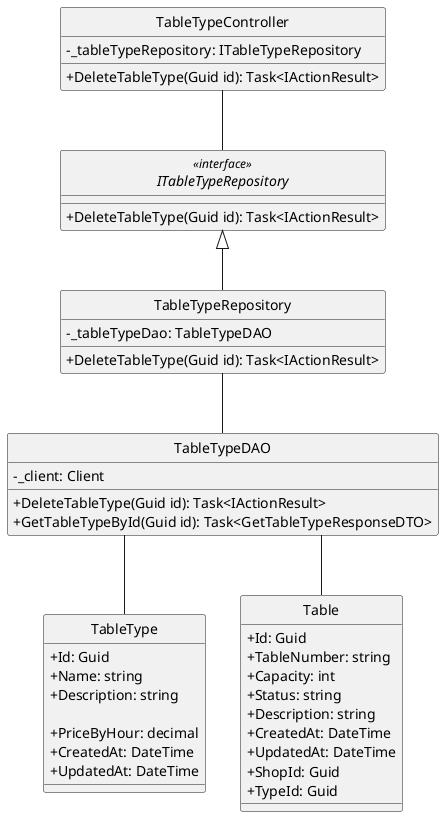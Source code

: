 @startuml
hide circle
skinparam classAttributeIconSize 0

skinparam linetype ortho


class TableTypeController {
    - _tableTypeRepository: ITableTypeRepository
    + DeleteTableType(Guid id): Task<IActionResult> 
}

interface ITableTypeRepository<<interface>> {
    + DeleteTableType(Guid id): Task<IActionResult> 
   }

class TableTypeRepository {
    - _tableTypeDao: TableTypeDAO
    + DeleteTableType(Guid id): Task<IActionResult> 
}

class TableTypeDAO {
    - _client: Client
    + DeleteTableType(Guid id): Task<IActionResult>
    + GetTableTypeById(Guid id): Task<GetTableTypeResponseDTO> 
}
class TableType {
    + Id: Guid
    + Name: string
    + Description: string

    + PriceByHour: decimal
    + CreatedAt: DateTime
    + UpdatedAt: DateTime
}
class Table {
    + Id: Guid
    + TableNumber: string
    + Capacity: int
    + Status: string
    + Description: string
    + CreatedAt: DateTime
    + UpdatedAt: DateTime
    + ShopId: Guid
    + TypeId: Guid
}

TableTypeController -- ITableTypeRepository
ITableTypeRepository <|-- TableTypeRepository
TableTypeRepository -- TableTypeDAO

TableTypeDAO -- TableType
TableTypeDAO -- Table
@enduml
